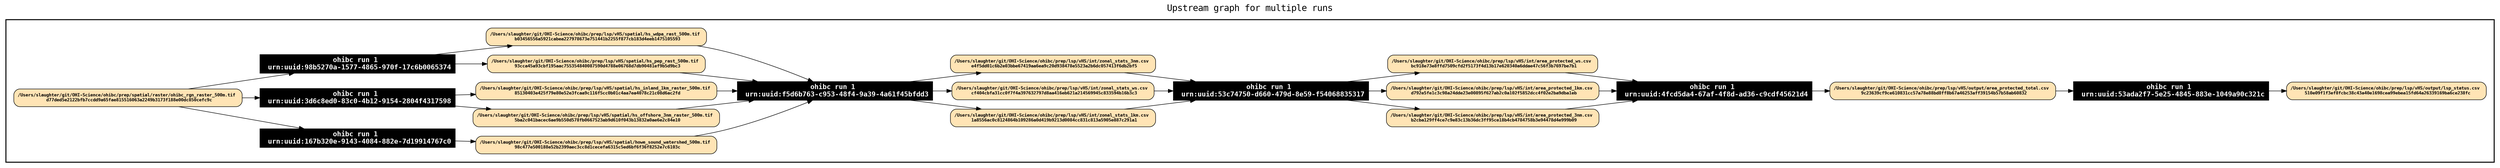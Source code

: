 
digraph yw_data_view {
rankdir=LR
fontname=Courier; fontsize=18; labelloc=t
label="Upstream graph for multiple runs"
subgraph cluster_workflow { label=""; color=black; penwidth=2
subgraph cluster_workflow_inner { label=""; color=white
node[shape=box style=filled fillcolor="black" peripheries=1 fontname="Courier-Bold" fontcolor=white]
"urn:uuid:4fcd5da4-67af-4f8d-ad36-c9cdf45621d4" [shape=record label="ohibc run 1 \n urn:uuid:4fcd5da4-67af-4f8d-ad36-c9cdf45621d4"]
"urn:uuid:53c74750-d660-479d-8e59-f54068835317" [shape=record label="ohibc run 1 \n urn:uuid:53c74750-d660-479d-8e59-f54068835317"]
"urn:uuid:f5d6b763-c953-48f4-9a39-4a61f45bfdd3" [shape=record label="ohibc run 1 \n urn:uuid:f5d6b763-c953-48f4-9a39-4a61f45bfdd3"]
"urn:uuid:167b320e-9143-4084-882e-7d19914767c0" [shape=record label="ohibc run 1 \n urn:uuid:167b320e-9143-4084-882e-7d19914767c0"]
"urn:uuid:3d6c8ed0-83c0-4b12-9154-2804f4317598" [shape=record label="ohibc run 1 \n urn:uuid:3d6c8ed0-83c0-4b12-9154-2804f4317598"]
"urn:uuid:98b5270a-1577-4865-970f-17c6b0065374" [shape=record label="ohibc run 1 \n urn:uuid:98b5270a-1577-4865-970f-17c6b0065374"]
"urn:uuid:53ada2f7-5e25-4845-883e-1049a90c321c" [shape=record label="ohibc run 1 \n urn:uuid:53ada2f7-5e25-4845-883e-1049a90c321c"]
node[shape=box style="rounded,filled" fillcolor="#FFE4B5" peripheries=1 fontname="Courier-Bold" fontsize=9 fontcolor=black]
"5ba2c041bacec6ae9b550d578fb0667523ab9d610f043b13832a0ae6e2c84e10" [shape=record label="/Users/slaughter/git/OHI-Science/ohibc/prep/lsp/vHS/spatial/hs_offshore_3nm_raster_500m.tif \n 5ba2c041bacec6ae9b550d578fb0667523ab9d610f043b13832a0ae6e2c84e10"]
"5ba2c041bacec6ae9b550d578fb0667523ab9d610f043b13832a0ae6e2c84e10" [shape=record label="/Users/slaughter/git/OHI-Science/ohibc/prep/lsp/vHS/spatial/hs_offshore_3nm_raster_500m.tif \n 5ba2c041bacec6ae9b550d578fb0667523ab9d610f043b13832a0ae6e2c84e10"]
"9c23639cf9ce610831cc57a78e88bd8ff8b67a46253aff39154b57b58ab60832" [shape=record label="/Users/slaughter/git/OHI-Science/ohibc/prep/lsp/vHS/output/area_protected_total.csv \n 9c23639cf9ce610831cc57a78e88bd8ff8b67a46253aff39154b57b58ab60832"]
"9c23639cf9ce610831cc57a78e88bd8ff8b67a46253aff39154b57b58ab60832" [shape=record label="/Users/slaughter/git/OHI-Science/ohibc/prep/lsp/vHS/output/area_protected_total.csv \n 9c23639cf9ce610831cc57a78e88bd8ff8b67a46253aff39154b57b58ab60832"]
"9c23639cf9ce610831cc57a78e88bd8ff8b67a46253aff39154b57b58ab60832" [shape=record label="/Users/slaughter/git/OHI-Science/ohibc/prep/lsp/vHS/output/area_protected_total.csv \n 9c23639cf9ce610831cc57a78e88bd8ff8b67a46253aff39154b57b58ab60832"]
"1a8556ac0c8124864b109286a0d419b9213d0084cc831c813a5905e887c291a1" [shape=record label="/Users/slaughter/git/OHI-Science/ohibc/prep/lsp/vHS/int/zonal_stats_1km.csv \n 1a8556ac0c8124864b109286a0d419b9213d0084cc831c813a5905e887c291a1"]
"1a8556ac0c8124864b109286a0d419b9213d0084cc831c813a5905e887c291a1" [shape=record label="/Users/slaughter/git/OHI-Science/ohibc/prep/lsp/vHS/int/zonal_stats_1km.csv \n 1a8556ac0c8124864b109286a0d419b9213d0084cc831c813a5905e887c291a1"]
"85130403e425f79e80e52e3fcaa9c116f5cc0b01c4aa7ea4078c21c08d6ac2fd" [shape=record label="/Users/slaughter/git/OHI-Science/ohibc/prep/lsp/vHS/spatial/hs_inland_1km_raster_500m.tif \n 85130403e425f79e80e52e3fcaa9c116f5cc0b01c4aa7ea4078c21c08d6ac2fd"]
"85130403e425f79e80e52e3fcaa9c116f5cc0b01c4aa7ea4078c21c08d6ac2fd" [shape=record label="/Users/slaughter/git/OHI-Science/ohibc/prep/lsp/vHS/spatial/hs_inland_1km_raster_500m.tif \n 85130403e425f79e80e52e3fcaa9c116f5cc0b01c4aa7ea4078c21c08d6ac2fd"]
"cf404cbfa31cc0f7f4a397632797d8aa416eb621a214569945c833594b16b3c3" [shape=record label="/Users/slaughter/git/OHI-Science/ohibc/prep/lsp/vHS/int/zonal_stats_ws.csv \n cf404cbfa31cc0f7f4a397632797d8aa416eb621a214569945c833594b16b3c3"]
"cf404cbfa31cc0f7f4a397632797d8aa416eb621a214569945c833594b16b3c3" [shape=record label="/Users/slaughter/git/OHI-Science/ohibc/prep/lsp/vHS/int/zonal_stats_ws.csv \n cf404cbfa31cc0f7f4a397632797d8aa416eb621a214569945c833594b16b3c3"]
"98c477e500188e52b2399aec3cc8d1cecefa6315c5ed6bf6f36f8252e7c6103c" [shape=record label="/Users/slaughter/git/OHI-Science/ohibc/prep/lsp/vHS/spatial/howe_sound_watershed_500m.tif \n 98c477e500188e52b2399aec3cc8d1cecefa6315c5ed6bf6f36f8252e7c6103c"]
"98c477e500188e52b2399aec3cc8d1cecefa6315c5ed6bf6f36f8252e7c6103c" [shape=record label="/Users/slaughter/git/OHI-Science/ohibc/prep/lsp/vHS/spatial/howe_sound_watershed_500m.tif \n 98c477e500188e52b2399aec3cc8d1cecefa6315c5ed6bf6f36f8252e7c6103c"]
"93cca45a93cbf195aac755354840087590d4788e06768d7db90481ef9b5d9bc3" [shape=record label="/Users/slaughter/git/OHI-Science/ohibc/prep/lsp/vHS/spatial/hs_pep_rast_500m.tif \n 93cca45a93cbf195aac755354840087590d4788e06768d7db90481ef9b5d9bc3"]
"93cca45a93cbf195aac755354840087590d4788e06768d7db90481ef9b5d9bc3" [shape=record label="/Users/slaughter/git/OHI-Science/ohibc/prep/lsp/vHS/spatial/hs_pep_rast_500m.tif \n 93cca45a93cbf195aac755354840087590d4788e06768d7db90481ef9b5d9bc3"]
"b03456556a5921cabea227978673e751441b2255f877cb183d4eeb1475105593" [shape=record label="/Users/slaughter/git/OHI-Science/ohibc/prep/lsp/vHS/spatial/hs_wdpa_rast_500m.tif \n b03456556a5921cabea227978673e751441b2255f877cb183d4eeb1475105593"]
"b03456556a5921cabea227978673e751441b2255f877cb183d4eeb1475105593" [shape=record label="/Users/slaughter/git/OHI-Science/ohibc/prep/lsp/vHS/spatial/hs_wdpa_rast_500m.tif \n b03456556a5921cabea227978673e751441b2255f877cb183d4eeb1475105593"]
"b2cba129ff4ce7c9e83c13b36dc3ff95ce18b4cb4784758b3e94478d4e999b09" [shape=record label="/Users/slaughter/git/OHI-Science/ohibc/prep/lsp/vHS/int/area_protected_3nm.csv \n b2cba129ff4ce7c9e83c13b36dc3ff95ce18b4cb4784758b3e94478d4e999b09"]
"b2cba129ff4ce7c9e83c13b36dc3ff95ce18b4cb4784758b3e94478d4e999b09" [shape=record label="/Users/slaughter/git/OHI-Science/ohibc/prep/lsp/vHS/int/area_protected_3nm.csv \n b2cba129ff4ce7c9e83c13b36dc3ff95ce18b4cb4784758b3e94478d4e999b09"]
"d792e5fe1c3c98a24dde23e00895f627ab2c0a102f5852dcc4f02e2ba9dba1eb" [shape=record label="/Users/slaughter/git/OHI-Science/ohibc/prep/lsp/vHS/int/area_protected_1km.csv \n d792e5fe1c3c98a24dde23e00895f627ab2c0a102f5852dcc4f02e2ba9dba1eb"]
"d792e5fe1c3c98a24dde23e00895f627ab2c0a102f5852dcc4f02e2ba9dba1eb" [shape=record label="/Users/slaughter/git/OHI-Science/ohibc/prep/lsp/vHS/int/area_protected_1km.csv \n d792e5fe1c3c98a24dde23e00895f627ab2c0a102f5852dcc4f02e2ba9dba1eb"]
"d77ded5e2122bfb7ccdd9a65fae815516063a2249b3173f188e00dc850cefc9c" [shape=record label="/Users/slaughter/git/OHI-Science/ohibc/prep/spatial/raster/ohibc_rgn_raster_500m.tif \n d77ded5e2122bfb7ccdd9a65fae815516063a2249b3173f188e00dc850cefc9c"]
"d77ded5e2122bfb7ccdd9a65fae815516063a2249b3173f188e00dc850cefc9c" [shape=record label="/Users/slaughter/git/OHI-Science/ohibc/prep/spatial/raster/ohibc_rgn_raster_500m.tif \n d77ded5e2122bfb7ccdd9a65fae815516063a2249b3173f188e00dc850cefc9c"]
"d77ded5e2122bfb7ccdd9a65fae815516063a2249b3173f188e00dc850cefc9c" [shape=record label="/Users/slaughter/git/OHI-Science/ohibc/prep/spatial/raster/ohibc_rgn_raster_500m.tif \n d77ded5e2122bfb7ccdd9a65fae815516063a2249b3173f188e00dc850cefc9c"]
"510e09f1f3ef8fcbc38c43a40e1698cea99ebea15fd64a26339169ba6ce238fc" [shape=record label="/Users/slaughter/git/OHI-Science/ohibc/prep/lsp/vHS/output/lsp_status.csv \n 510e09f1f3ef8fcbc38c43a40e1698cea99ebea15fd64a26339169ba6ce238fc"]
"bc918e73e8ffd7509cfd2f5173f4d13b17e620340a6ddae47c56f3b7697be7b1" [shape=record label="/Users/slaughter/git/OHI-Science/ohibc/prep/lsp/vHS/int/area_protected_ws.csv \n bc918e73e8ffd7509cfd2f5173f4d13b17e620340a6ddae47c56f3b7697be7b1"]
"bc918e73e8ffd7509cfd2f5173f4d13b17e620340a6ddae47c56f3b7697be7b1" [shape=record label="/Users/slaughter/git/OHI-Science/ohibc/prep/lsp/vHS/int/area_protected_ws.csv \n bc918e73e8ffd7509cfd2f5173f4d13b17e620340a6ddae47c56f3b7697be7b1"]
"e4f5dd01c6b2e03bbe67419aa6ea9c20d938478e5523a2b6dc057413f6db2bf5" [shape=record label="/Users/slaughter/git/OHI-Science/ohibc/prep/lsp/vHS/int/zonal_stats_3nm.csv \n e4f5dd01c6b2e03bbe67419aa6ea9c20d938478e5523a2b6dc057413f6db2bf5"]
"e4f5dd01c6b2e03bbe67419aa6ea9c20d938478e5523a2b6dc057413f6db2bf5" [shape=record label="/Users/slaughter/git/OHI-Science/ohibc/prep/lsp/vHS/int/zonal_stats_3nm.csv \n e4f5dd01c6b2e03bbe67419aa6ea9c20d938478e5523a2b6dc057413f6db2bf5"]
}}
"cf404cbfa31cc0f7f4a397632797d8aa416eb621a214569945c833594b16b3c3" -> "urn:uuid:53c74750-d660-479d-8e59-f54068835317"
"98c477e500188e52b2399aec3cc8d1cecefa6315c5ed6bf6f36f8252e7c6103c" -> "urn:uuid:f5d6b763-c953-48f4-9a39-4a61f45bfdd3"
"93cca45a93cbf195aac755354840087590d4788e06768d7db90481ef9b5d9bc3" -> "urn:uuid:f5d6b763-c953-48f4-9a39-4a61f45bfdd3"
"b03456556a5921cabea227978673e751441b2255f877cb183d4eeb1475105593" -> "urn:uuid:f5d6b763-c953-48f4-9a39-4a61f45bfdd3"
"b2cba129ff4ce7c9e83c13b36dc3ff95ce18b4cb4784758b3e94478d4e999b09" -> "urn:uuid:4fcd5da4-67af-4f8d-ad36-c9cdf45621d4"
"d792e5fe1c3c98a24dde23e00895f627ab2c0a102f5852dcc4f02e2ba9dba1eb" -> "urn:uuid:4fcd5da4-67af-4f8d-ad36-c9cdf45621d4"
"d77ded5e2122bfb7ccdd9a65fae815516063a2249b3173f188e00dc850cefc9c" -> "urn:uuid:98b5270a-1577-4865-970f-17c6b0065374"
"d77ded5e2122bfb7ccdd9a65fae815516063a2249b3173f188e00dc850cefc9c" -> "urn:uuid:3d6c8ed0-83c0-4b12-9154-2804f4317598"
"d77ded5e2122bfb7ccdd9a65fae815516063a2249b3173f188e00dc850cefc9c" -> "urn:uuid:167b320e-9143-4084-882e-7d19914767c0"
"bc918e73e8ffd7509cfd2f5173f4d13b17e620340a6ddae47c56f3b7697be7b1" -> "urn:uuid:4fcd5da4-67af-4f8d-ad36-c9cdf45621d4"
"e4f5dd01c6b2e03bbe67419aa6ea9c20d938478e5523a2b6dc057413f6db2bf5" -> "urn:uuid:53c74750-d660-479d-8e59-f54068835317"
"5ba2c041bacec6ae9b550d578fb0667523ab9d610f043b13832a0ae6e2c84e10" -> "urn:uuid:f5d6b763-c953-48f4-9a39-4a61f45bfdd3"
"9c23639cf9ce610831cc57a78e88bd8ff8b67a46253aff39154b57b58ab60832" -> "urn:uuid:53ada2f7-5e25-4845-883e-1049a90c321c"
"1a8556ac0c8124864b109286a0d419b9213d0084cc831c813a5905e887c291a1" -> "urn:uuid:53c74750-d660-479d-8e59-f54068835317"
"85130403e425f79e80e52e3fcaa9c116f5cc0b01c4aa7ea4078c21c08d6ac2fd" -> "urn:uuid:f5d6b763-c953-48f4-9a39-4a61f45bfdd3"
"urn:uuid:3d6c8ed0-83c0-4b12-9154-2804f4317598" -> "5ba2c041bacec6ae9b550d578fb0667523ab9d610f043b13832a0ae6e2c84e10"
"urn:uuid:4fcd5da4-67af-4f8d-ad36-c9cdf45621d4" -> "9c23639cf9ce610831cc57a78e88bd8ff8b67a46253aff39154b57b58ab60832"
"urn:uuid:f5d6b763-c953-48f4-9a39-4a61f45bfdd3" -> "1a8556ac0c8124864b109286a0d419b9213d0084cc831c813a5905e887c291a1"
"urn:uuid:3d6c8ed0-83c0-4b12-9154-2804f4317598" -> "85130403e425f79e80e52e3fcaa9c116f5cc0b01c4aa7ea4078c21c08d6ac2fd"
"urn:uuid:f5d6b763-c953-48f4-9a39-4a61f45bfdd3" -> "cf404cbfa31cc0f7f4a397632797d8aa416eb621a214569945c833594b16b3c3"
"urn:uuid:167b320e-9143-4084-882e-7d19914767c0" -> "98c477e500188e52b2399aec3cc8d1cecefa6315c5ed6bf6f36f8252e7c6103c"
"urn:uuid:98b5270a-1577-4865-970f-17c6b0065374" -> "93cca45a93cbf195aac755354840087590d4788e06768d7db90481ef9b5d9bc3"
"urn:uuid:98b5270a-1577-4865-970f-17c6b0065374" -> "b03456556a5921cabea227978673e751441b2255f877cb183d4eeb1475105593"
"urn:uuid:53c74750-d660-479d-8e59-f54068835317" -> "b2cba129ff4ce7c9e83c13b36dc3ff95ce18b4cb4784758b3e94478d4e999b09"
"urn:uuid:53c74750-d660-479d-8e59-f54068835317" -> "d792e5fe1c3c98a24dde23e00895f627ab2c0a102f5852dcc4f02e2ba9dba1eb"
"urn:uuid:53ada2f7-5e25-4845-883e-1049a90c321c" -> "510e09f1f3ef8fcbc38c43a40e1698cea99ebea15fd64a26339169ba6ce238fc"
"urn:uuid:53c74750-d660-479d-8e59-f54068835317" -> "bc918e73e8ffd7509cfd2f5173f4d13b17e620340a6ddae47c56f3b7697be7b1"
"urn:uuid:f5d6b763-c953-48f4-9a39-4a61f45bfdd3" -> "e4f5dd01c6b2e03bbe67419aa6ea9c20d938478e5523a2b6dc057413f6db2bf5"
}

